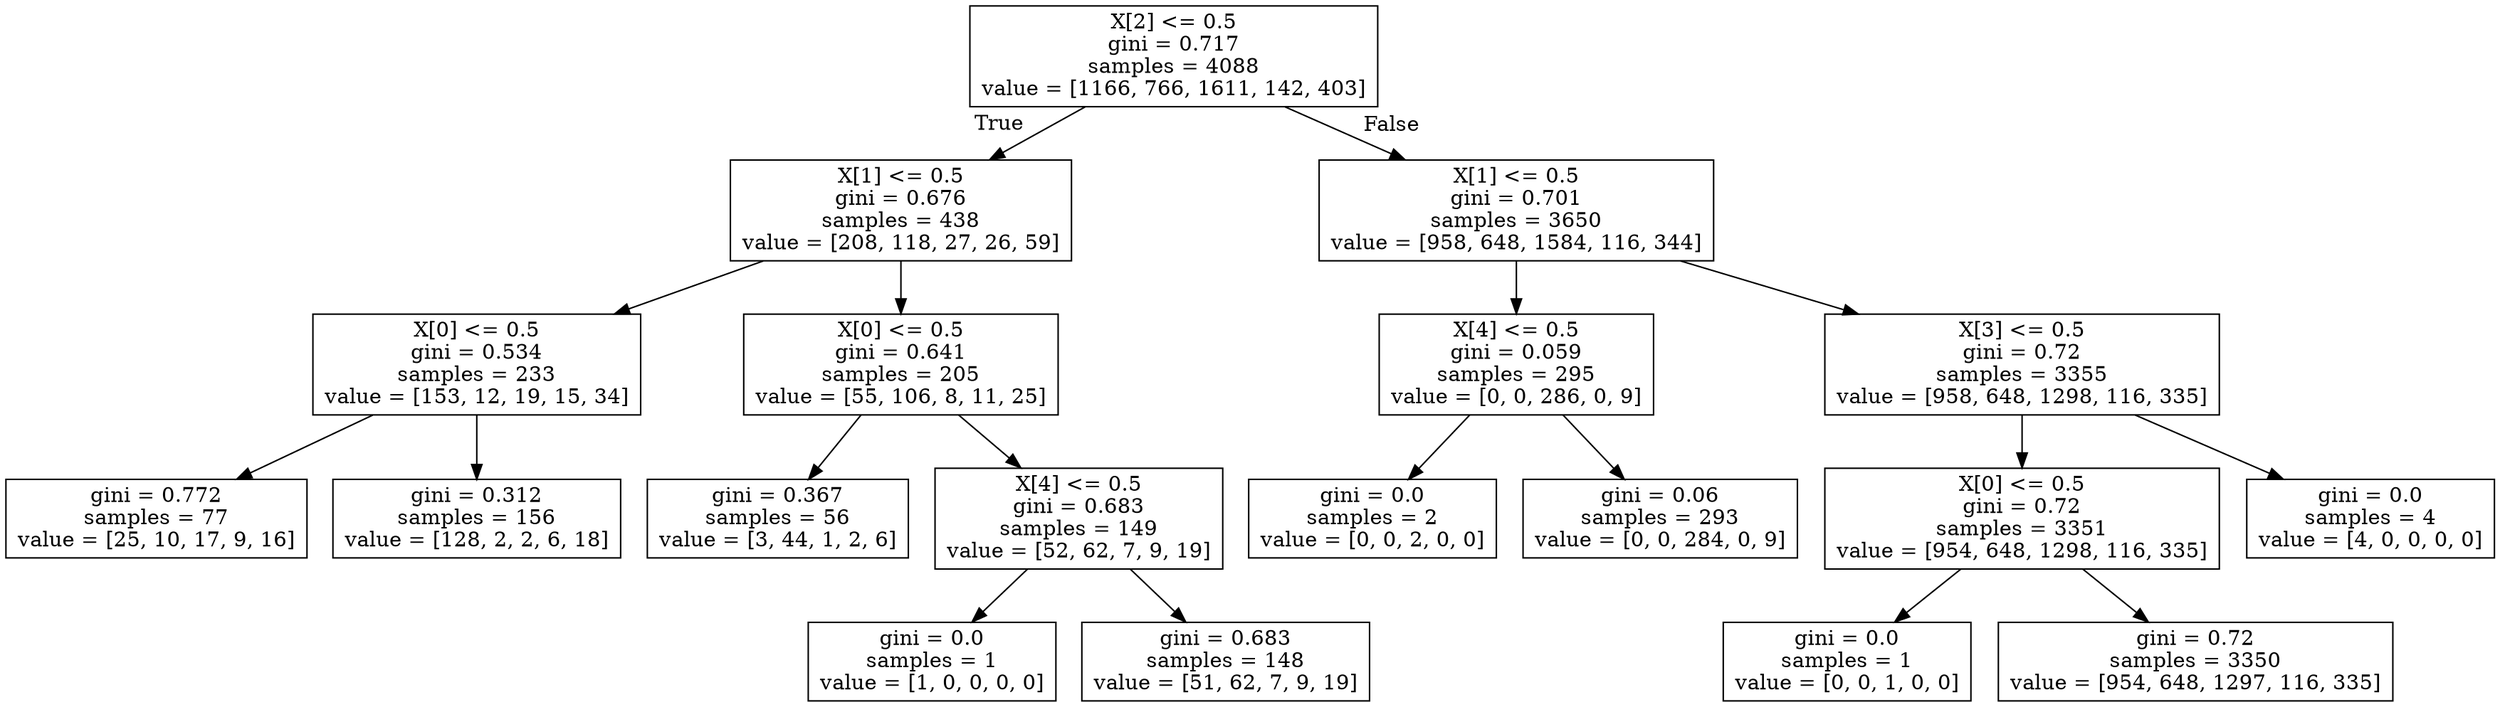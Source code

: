 digraph Tree {
node [shape=box] ;
0 [label="X[2] <= 0.5\ngini = 0.717\nsamples = 4088\nvalue = [1166, 766, 1611, 142, 403]"] ;
1 [label="X[1] <= 0.5\ngini = 0.676\nsamples = 438\nvalue = [208, 118, 27, 26, 59]"] ;
0 -> 1 [labeldistance=2.5, labelangle=45, headlabel="True"] ;
2 [label="X[0] <= 0.5\ngini = 0.534\nsamples = 233\nvalue = [153, 12, 19, 15, 34]"] ;
1 -> 2 ;
3 [label="gini = 0.772\nsamples = 77\nvalue = [25, 10, 17, 9, 16]"] ;
2 -> 3 ;
4 [label="gini = 0.312\nsamples = 156\nvalue = [128, 2, 2, 6, 18]"] ;
2 -> 4 ;
5 [label="X[0] <= 0.5\ngini = 0.641\nsamples = 205\nvalue = [55, 106, 8, 11, 25]"] ;
1 -> 5 ;
6 [label="gini = 0.367\nsamples = 56\nvalue = [3, 44, 1, 2, 6]"] ;
5 -> 6 ;
7 [label="X[4] <= 0.5\ngini = 0.683\nsamples = 149\nvalue = [52, 62, 7, 9, 19]"] ;
5 -> 7 ;
8 [label="gini = 0.0\nsamples = 1\nvalue = [1, 0, 0, 0, 0]"] ;
7 -> 8 ;
9 [label="gini = 0.683\nsamples = 148\nvalue = [51, 62, 7, 9, 19]"] ;
7 -> 9 ;
10 [label="X[1] <= 0.5\ngini = 0.701\nsamples = 3650\nvalue = [958, 648, 1584, 116, 344]"] ;
0 -> 10 [labeldistance=2.5, labelangle=-45, headlabel="False"] ;
11 [label="X[4] <= 0.5\ngini = 0.059\nsamples = 295\nvalue = [0, 0, 286, 0, 9]"] ;
10 -> 11 ;
12 [label="gini = 0.0\nsamples = 2\nvalue = [0, 0, 2, 0, 0]"] ;
11 -> 12 ;
13 [label="gini = 0.06\nsamples = 293\nvalue = [0, 0, 284, 0, 9]"] ;
11 -> 13 ;
14 [label="X[3] <= 0.5\ngini = 0.72\nsamples = 3355\nvalue = [958, 648, 1298, 116, 335]"] ;
10 -> 14 ;
15 [label="X[0] <= 0.5\ngini = 0.72\nsamples = 3351\nvalue = [954, 648, 1298, 116, 335]"] ;
14 -> 15 ;
16 [label="gini = 0.0\nsamples = 1\nvalue = [0, 0, 1, 0, 0]"] ;
15 -> 16 ;
17 [label="gini = 0.72\nsamples = 3350\nvalue = [954, 648, 1297, 116, 335]"] ;
15 -> 17 ;
18 [label="gini = 0.0\nsamples = 4\nvalue = [4, 0, 0, 0, 0]"] ;
14 -> 18 ;
}